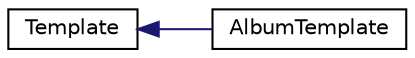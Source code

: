 digraph "Graphical Class Hierarchy"
{
  edge [fontname="Helvetica",fontsize="10",labelfontname="Helvetica",labelfontsize="10"];
  node [fontname="Helvetica",fontsize="10",shape=record];
  rankdir="LR";
  Node0 [label="Template",height=0.2,width=0.4,color="black", fillcolor="white", style="filled",URL="$classTemplate.html"];
  Node0 -> Node1 [dir="back",color="midnightblue",fontsize="10",style="solid",fontname="Helvetica"];
  Node1 [label="AlbumTemplate",height=0.2,width=0.4,color="black", fillcolor="white", style="filled",URL="$classAlbumTemplate.html"];
}
